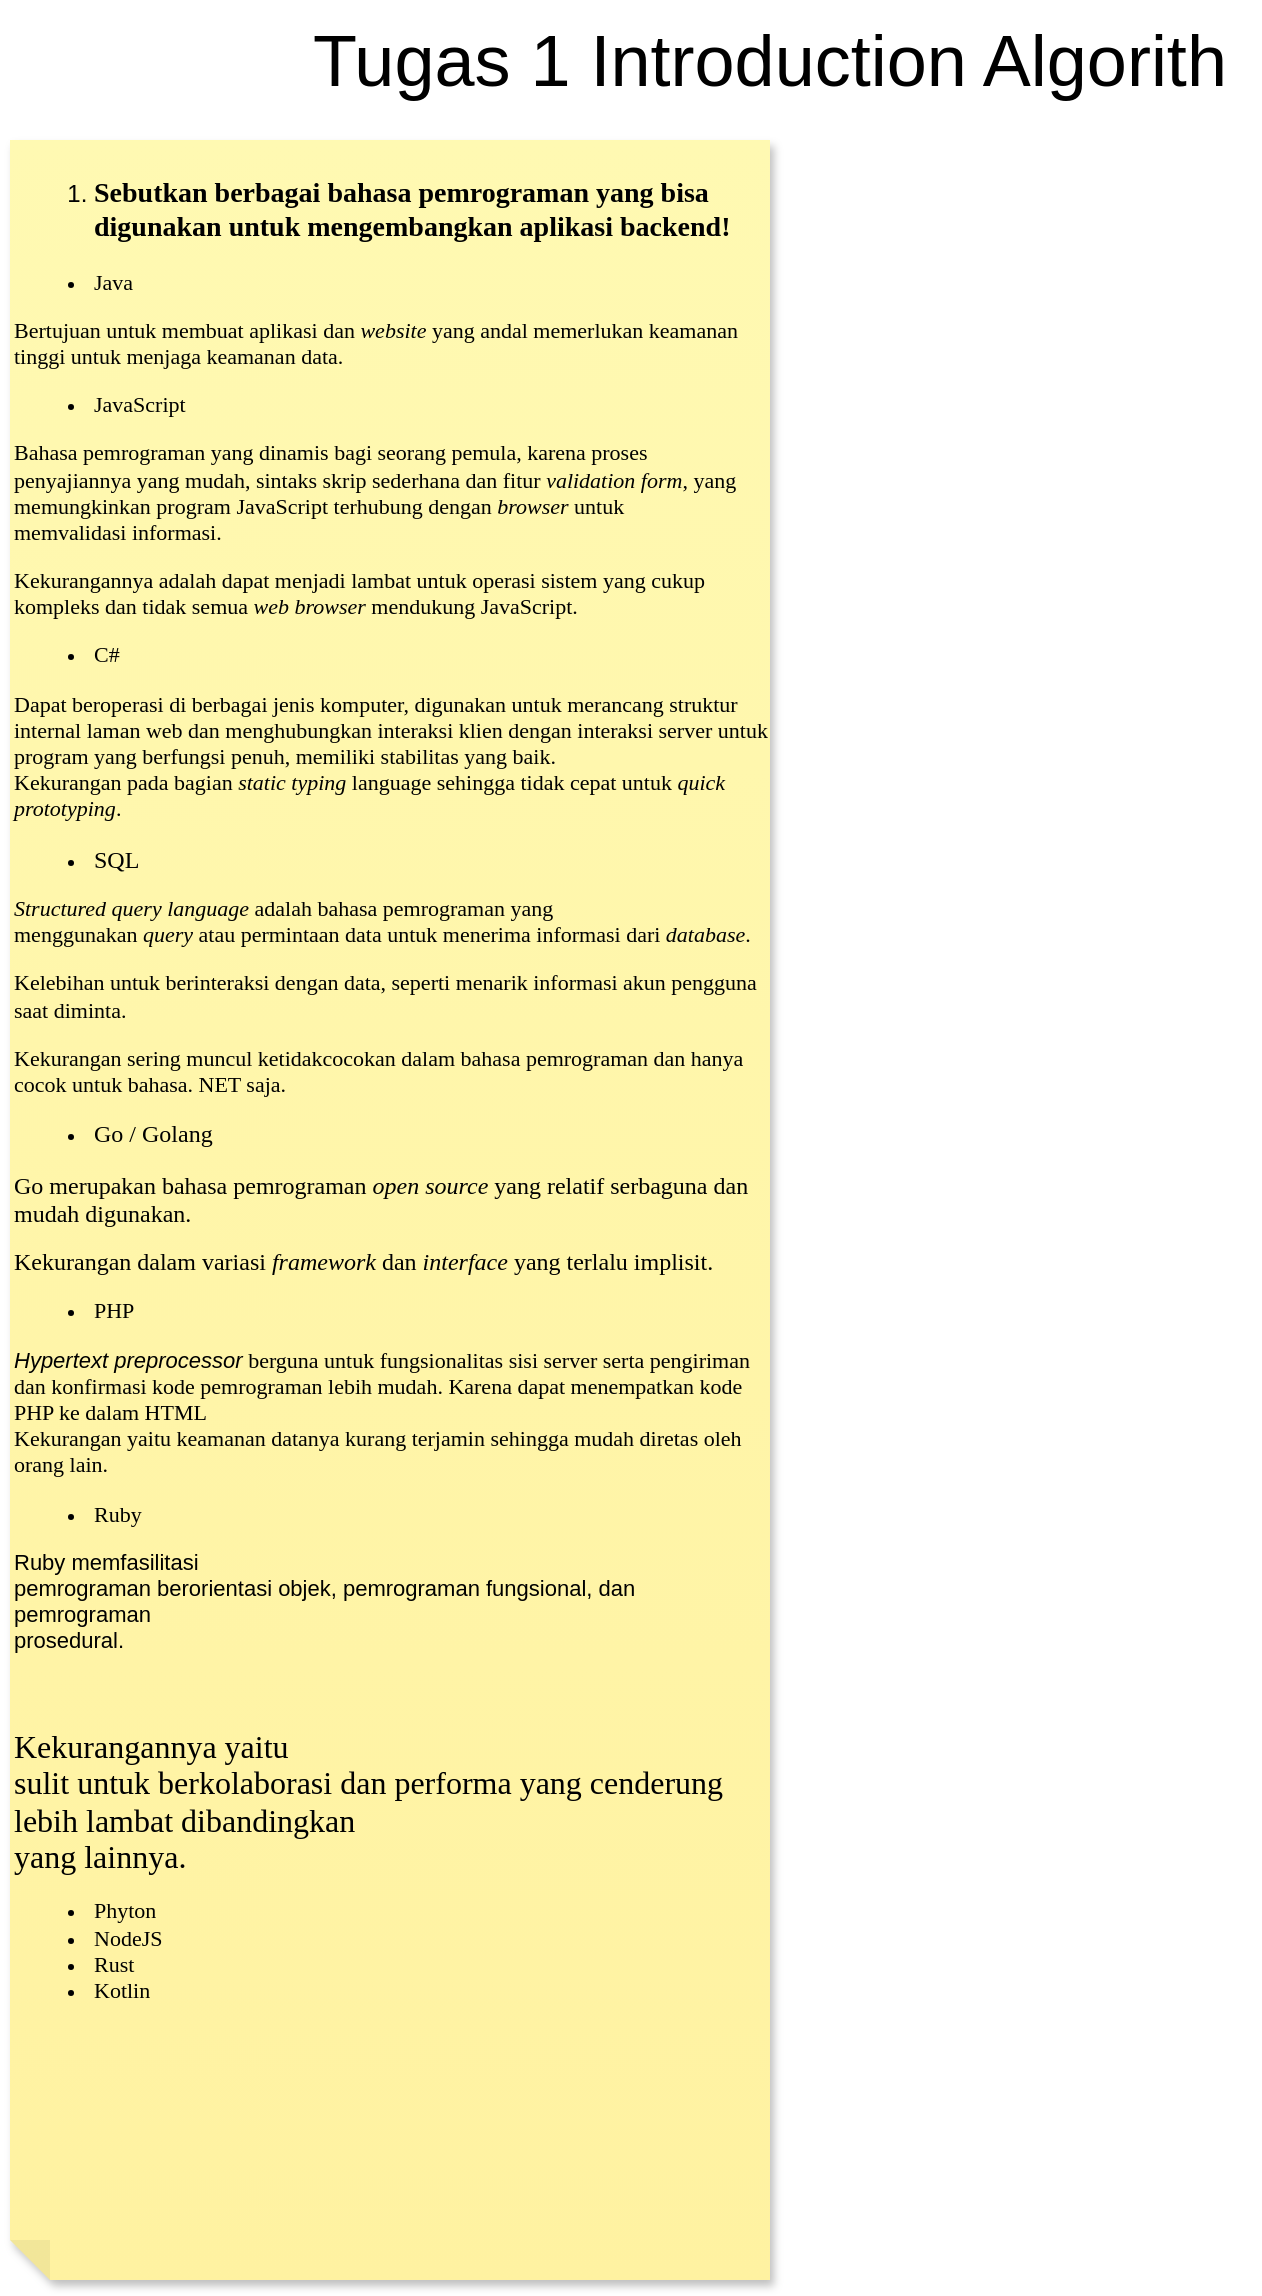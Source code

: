 <mxfile version="21.6.9" type="github">
  <diagram name="Halaman-1" id="sULDYDgB5De0UTiafrHM">
    <mxGraphModel dx="767" dy="478" grid="1" gridSize="10" guides="1" tooltips="1" connect="1" arrows="1" fold="1" page="1" pageScale="1" pageWidth="827" pageHeight="1169" math="0" shadow="0">
      <root>
        <mxCell id="0" />
        <mxCell id="1" parent="0" />
        <mxCell id="Q0Hcy1KL047lVdsbwjJ6-1" value="&lt;font style=&quot;font-size: 36px;&quot;&gt;Tugas 1 Introduction Algorith&lt;/font&gt;" style="text;strokeColor=none;align=center;fillColor=none;html=1;verticalAlign=middle;whiteSpace=wrap;rounded=0;" parent="1" vertex="1">
          <mxGeometry x="169" y="80" width="490" height="60" as="geometry" />
        </mxCell>
        <mxCell id="Q0Hcy1KL047lVdsbwjJ6-2" value="&lt;ol&gt;&lt;li&gt;&lt;font style=&quot;font-size: 14px;&quot; face=&quot;Times New Roman&quot;&gt;&lt;b&gt;Sebutkan berbagai bahasa pemrograman yang bisa digunakan untuk mengembangkan aplikasi backend!&lt;/b&gt;&lt;/font&gt;&lt;/li&gt;&lt;/ol&gt;&lt;div style=&quot;font-size: 11px;&quot;&gt;&lt;ul&gt;&lt;li&gt;&lt;font face=&quot;Times New Roman&quot;&gt;Java&lt;/font&gt;&lt;/li&gt;&lt;/ul&gt;&lt;div&gt;&lt;p style=&quot;margin-bottom: 0.0pt; background-image: initial; background-position: initial; background-size: initial; background-repeat: initial; background-attachment: initial; background-origin: initial; background-clip: initial;&quot; class=&quot;MsoNormal&quot;&gt;&lt;font face=&quot;Times New Roman&quot;&gt;Bertujuan untuk membuat aplikasi dan&amp;nbsp;&lt;i&gt;website&lt;/i&gt;&amp;nbsp;yang andal memerlukan keamanan tinggi untuk menjaga keamanan data.&lt;/font&gt;&lt;/p&gt;&lt;/div&gt;&lt;ul&gt;&lt;li&gt;&lt;font face=&quot;Times New Roman&quot;&gt;JavaScript&lt;/font&gt;&lt;/li&gt;&lt;/ul&gt;&lt;div&gt;&lt;p style=&quot;margin-bottom: 0.0pt; background-image: initial; background-position: initial; background-size: initial; background-repeat: initial; background-attachment: initial; background-origin: initial; background-clip: initial;&quot; class=&quot;MsoNormal&quot;&gt;&lt;font face=&quot;Times New Roman&quot;&gt;Bahasa pemrograman yang dinamis bagi seorang pemula, karena proses penyajiannya yang mudah,&amp;nbsp;sintaks skrip sederhana dan fitur&amp;nbsp;&lt;i&gt;validation form&lt;/i&gt;, yang memungkinkan program JavaScript terhubung dengan&amp;nbsp;&lt;i&gt;browser&lt;/i&gt;&amp;nbsp;untuk&lt;br&gt;memvalidasi informasi.&amp;nbsp;&lt;/font&gt;&lt;/p&gt;&lt;p style=&quot;margin-bottom: 0.0pt; background-image: initial; background-position: initial; background-size: initial; background-repeat: initial; background-attachment: initial; background-origin: initial; background-clip: initial;&quot; class=&quot;MsoNormal&quot;&gt;&lt;font face=&quot;Times New Roman&quot;&gt;&lt;span style=&quot;background-color: initial;&quot;&gt;Kekurangannya adalah dapat menjadi lambat untuk operasi sistem yang cukup kompleks dan tidak semua&amp;nbsp;&lt;/span&gt;&lt;i style=&quot;background-color: initial;&quot;&gt;web browser&lt;/i&gt;&lt;span style=&quot;background-color: initial;&quot;&gt;&amp;nbsp;mendukung JavaScript.&lt;/span&gt;&lt;/font&gt;&lt;/p&gt;&lt;/div&gt;&lt;ul&gt;&lt;li&gt;&lt;font face=&quot;Times New Roman&quot;&gt;C#&lt;/font&gt;&lt;/li&gt;&lt;/ul&gt;&lt;div style=&quot;&quot;&gt;&lt;p style=&quot;margin-bottom: 0.0pt; background-image: initial; background-position: initial; background-size: initial; background-repeat: initial; background-attachment: initial; background-origin: initial; background-clip: initial;&quot; class=&quot;MsoNormal&quot;&gt;&lt;font face=&quot;Times New Roman&quot;&gt;Dapat beroperasi di berbagai jenis komputer, digunakan untuk merancang struktur internal laman web dan menghubungkan interaksi klien dengan interaksi server untuk program yang berfungsi penuh, memiliki stabilitas yang baik.&lt;/font&gt;&lt;/p&gt;&lt;font face=&quot;Times New Roman&quot;&gt;&lt;span style=&quot;line-height: 115%;&quot;&gt;Kekurangan pada bagian&amp;nbsp;&lt;i&gt;static typing&lt;/i&gt;&amp;nbsp;language sehingga tidak cepat untuk&amp;nbsp;&lt;i&gt;quick prototyping&lt;/i&gt;.&lt;/span&gt;&lt;br&gt;&lt;/font&gt;&lt;/div&gt;&lt;ul&gt;&lt;li&gt;&lt;font style=&quot;font-size: 12px;&quot; face=&quot;Times New Roman&quot;&gt;SQL&lt;/font&gt;&lt;/li&gt;&lt;/ul&gt;&lt;div&gt;&lt;p style=&quot;margin-bottom: 0.0pt; background-image: initial; background-position: initial; background-size: initial; background-repeat: initial; background-attachment: initial; background-origin: initial; background-clip: initial;&quot; class=&quot;MsoNormal&quot;&gt;&lt;font face=&quot;Times New Roman&quot;&gt;&lt;i&gt;Structured query language&lt;/i&gt;&lt;span style=&quot;line-height: 115%;&quot;&gt;&amp;nbsp;adalah bahasa pemrograman yang menggunakan&amp;nbsp;&lt;i&gt;query&lt;/i&gt;&amp;nbsp;atau permintaan data untuk menerima informasi dari&amp;nbsp;&lt;i&gt;database&lt;/i&gt;.&amp;nbsp;&lt;/span&gt;&lt;/font&gt;&lt;/p&gt;&lt;p style=&quot;margin-bottom: 0.0pt; background-image: initial; background-position: initial; background-size: initial; background-repeat: initial; background-attachment: initial; background-origin: initial; background-clip: initial;&quot; class=&quot;MsoNormal&quot;&gt;&lt;span style=&quot;line-height: 115%;&quot;&gt;&lt;font face=&quot;Times New Roman&quot;&gt;Kelebihan untuk berinteraksi dengan data, seperti menarik informasi akun pengguna saat diminta.&amp;nbsp;&lt;/font&gt;&lt;/span&gt;&lt;/p&gt;&lt;p style=&quot;margin-bottom: 0.0pt; background-image: initial; background-position: initial; background-size: initial; background-repeat: initial; background-attachment: initial; background-origin: initial; background-clip: initial;&quot; class=&quot;MsoNormal&quot;&gt;&lt;span style=&quot;line-height: 115%;&quot;&gt;&lt;font face=&quot;Times New Roman&quot;&gt;Kekurangan sering muncul ketidakcocokan dalam bahasa pemrograman dan hanya cocok untuk bahasa. NET saja.&lt;/font&gt;&lt;/span&gt;&lt;/p&gt;&lt;/div&gt;&lt;ul&gt;&lt;li&gt;&lt;font style=&quot;font-size: 12px;&quot; face=&quot;Times New Roman&quot;&gt;Go / Golang&lt;/font&gt;&lt;/li&gt;&lt;/ul&gt;&lt;div&gt;&lt;p style=&quot;margin-bottom: 0.0pt; background-image: initial; background-position: initial; background-size: initial; background-repeat: initial; background-attachment: initial; background-origin: initial; background-clip: initial;&quot; class=&quot;MsoNormal&quot;&gt;&lt;font style=&quot;font-size: 12px;&quot; face=&quot;Times New Roman&quot;&gt;Go merupakan bahasa pemrograman &lt;i&gt;open source&lt;/i&gt; yang relatif serbaguna dan mudah digunakan.&lt;/font&gt;&lt;/p&gt;&lt;p style=&quot;margin-bottom: 0.0pt; background-image: initial; background-position: initial; background-size: initial; background-repeat: initial; background-attachment: initial; background-origin: initial; background-clip: initial;&quot; class=&quot;MsoNormal&quot;&gt;&lt;span style=&quot;line-height: 115%;&quot;&gt;&lt;font style=&quot;font-size: 12px;&quot; face=&quot;Times New Roman&quot;&gt;Kekurangan dalam variasi&amp;nbsp;&lt;i style=&quot;&quot;&gt;framework&lt;/i&gt; dan &lt;i style=&quot;&quot;&gt;interface&lt;/i&gt; yang terlalu implisit.&lt;/font&gt;&lt;/span&gt;&lt;/p&gt;&lt;/div&gt;&lt;ul&gt;&lt;li&gt;&lt;font face=&quot;Times New Roman&quot;&gt;PHP&lt;/font&gt;&lt;/li&gt;&lt;/ul&gt;&lt;div&gt;&lt;p style=&quot;margin-bottom: 0.0pt; background-image: initial; background-position: initial; background-size: initial; background-repeat: initial; background-attachment: initial; background-origin: initial; background-clip: initial;&quot; class=&quot;MsoNormal&quot;&gt;&lt;i&gt;Hypertext preprocessor&lt;/i&gt;&lt;span style=&quot;line-height: 115%; font-family: &amp;quot;Times New Roman&amp;quot;, &amp;quot;serif&amp;quot;;&quot;&gt; berguna untuk fungsionalitas sisi server serta pengiriman dan konfirmasi kode pemrograman lebih mudah. Karena dapat menempatkan kode PHP ke dalam HTML&lt;/span&gt;&lt;/p&gt;&lt;span style=&quot;line-height: 115%; font-family: &amp;quot;Times New Roman&amp;quot;, &amp;quot;serif&amp;quot;;&quot;&gt;Kekurangan yaitu keamanan datanya kurang terjamin sehingga mudah diretas oleh orang lain.&lt;/span&gt;&lt;font face=&quot;Times New Roman&quot;&gt;&lt;br&gt;&lt;/font&gt;&lt;/div&gt;&lt;ul&gt;&lt;li&gt;&lt;font face=&quot;Times New Roman&quot;&gt;Ruby&lt;/font&gt;&lt;/li&gt;&lt;/ul&gt;&lt;div&gt;&lt;p style=&quot;margin-bottom: 0.0pt; background-image: initial; background-position: initial; background-size: initial; background-repeat: initial; background-attachment: initial; background-origin: initial; background-clip: initial;&quot; class=&quot;MsoNormal&quot;&gt;Ruby memfasilitasi&lt;br/&gt;pemrograman berorientasi objek, pemrograman fungsional, dan pemrograman&lt;br/&gt;prosedural. &lt;/p&gt;&lt;br/&gt;&lt;br/&gt;&lt;p style=&quot;margin-bottom: 0.0pt; background-image: initial; background-position: initial; background-size: initial; background-repeat: initial; background-attachment: initial; background-origin: initial; background-clip: initial;&quot; class=&quot;MsoNormal&quot;&gt;&lt;span style=&quot;font-size: 12pt; line-height: 115%; font-family: &amp;quot;Times New Roman&amp;quot;, &amp;quot;serif&amp;quot;;&quot;&gt;Kekurangannya yaitu&lt;br/&gt;sulit untuk berkolaborasi dan performa yang cenderung lebih lambat dibandingkan&lt;br/&gt;yang lainnya.&lt;/span&gt;&lt;/p&gt;&lt;/div&gt;&lt;ul&gt;&lt;li&gt;&lt;font face=&quot;Times New Roman&quot;&gt;Phyton&lt;/font&gt;&lt;/li&gt;&lt;li&gt;&lt;font face=&quot;Times New Roman&quot;&gt;NodeJS&lt;/font&gt;&lt;/li&gt;&lt;li&gt;&lt;font face=&quot;Times New Roman&quot;&gt;Rust&lt;/font&gt;&lt;/li&gt;&lt;li&gt;&lt;font face=&quot;Times New Roman&quot;&gt;Kotlin&lt;/font&gt;&lt;/li&gt;&lt;/ul&gt;&lt;/div&gt;" style="shape=note;whiteSpace=wrap;html=1;backgroundOutline=1;fontColor=#000000;darkOpacity=0.05;fillColor=#FFF9B2;strokeColor=none;fillStyle=solid;direction=west;gradientDirection=north;gradientColor=#FFF2A1;shadow=1;size=20;pointerEvents=1;align=left;verticalAlign=top;" parent="1" vertex="1">
          <mxGeometry x="34" y="150" width="380" height="1070" as="geometry" />
        </mxCell>
      </root>
    </mxGraphModel>
  </diagram>
</mxfile>
